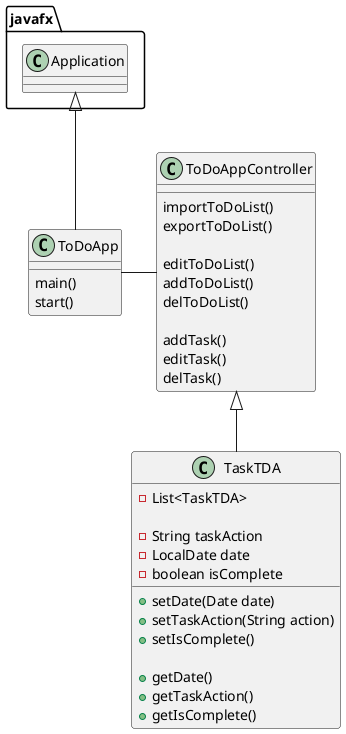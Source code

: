 @startuml

class ToDoApp{
    main()
    start()
}

class ToDoAppController{
    importToDoList()
    exportToDoList()

    editToDoList()
    addToDoList()
    delToDoList()

    addTask()
    editTask()
    delTask()
}


class TaskTDA{
    -List<TaskTDA>

    -String taskAction
    -LocalDate date
    -boolean isComplete

    +setDate(Date date)
    +setTaskAction(String action)
    +setIsComplete()

    +getDate()
    +getTaskAction()
    +getIsComplete()
}

javafx.Application <|-- ToDoApp

ToDoApp - ToDoAppController

ToDoAppController <|-- TaskTDA


@enduml